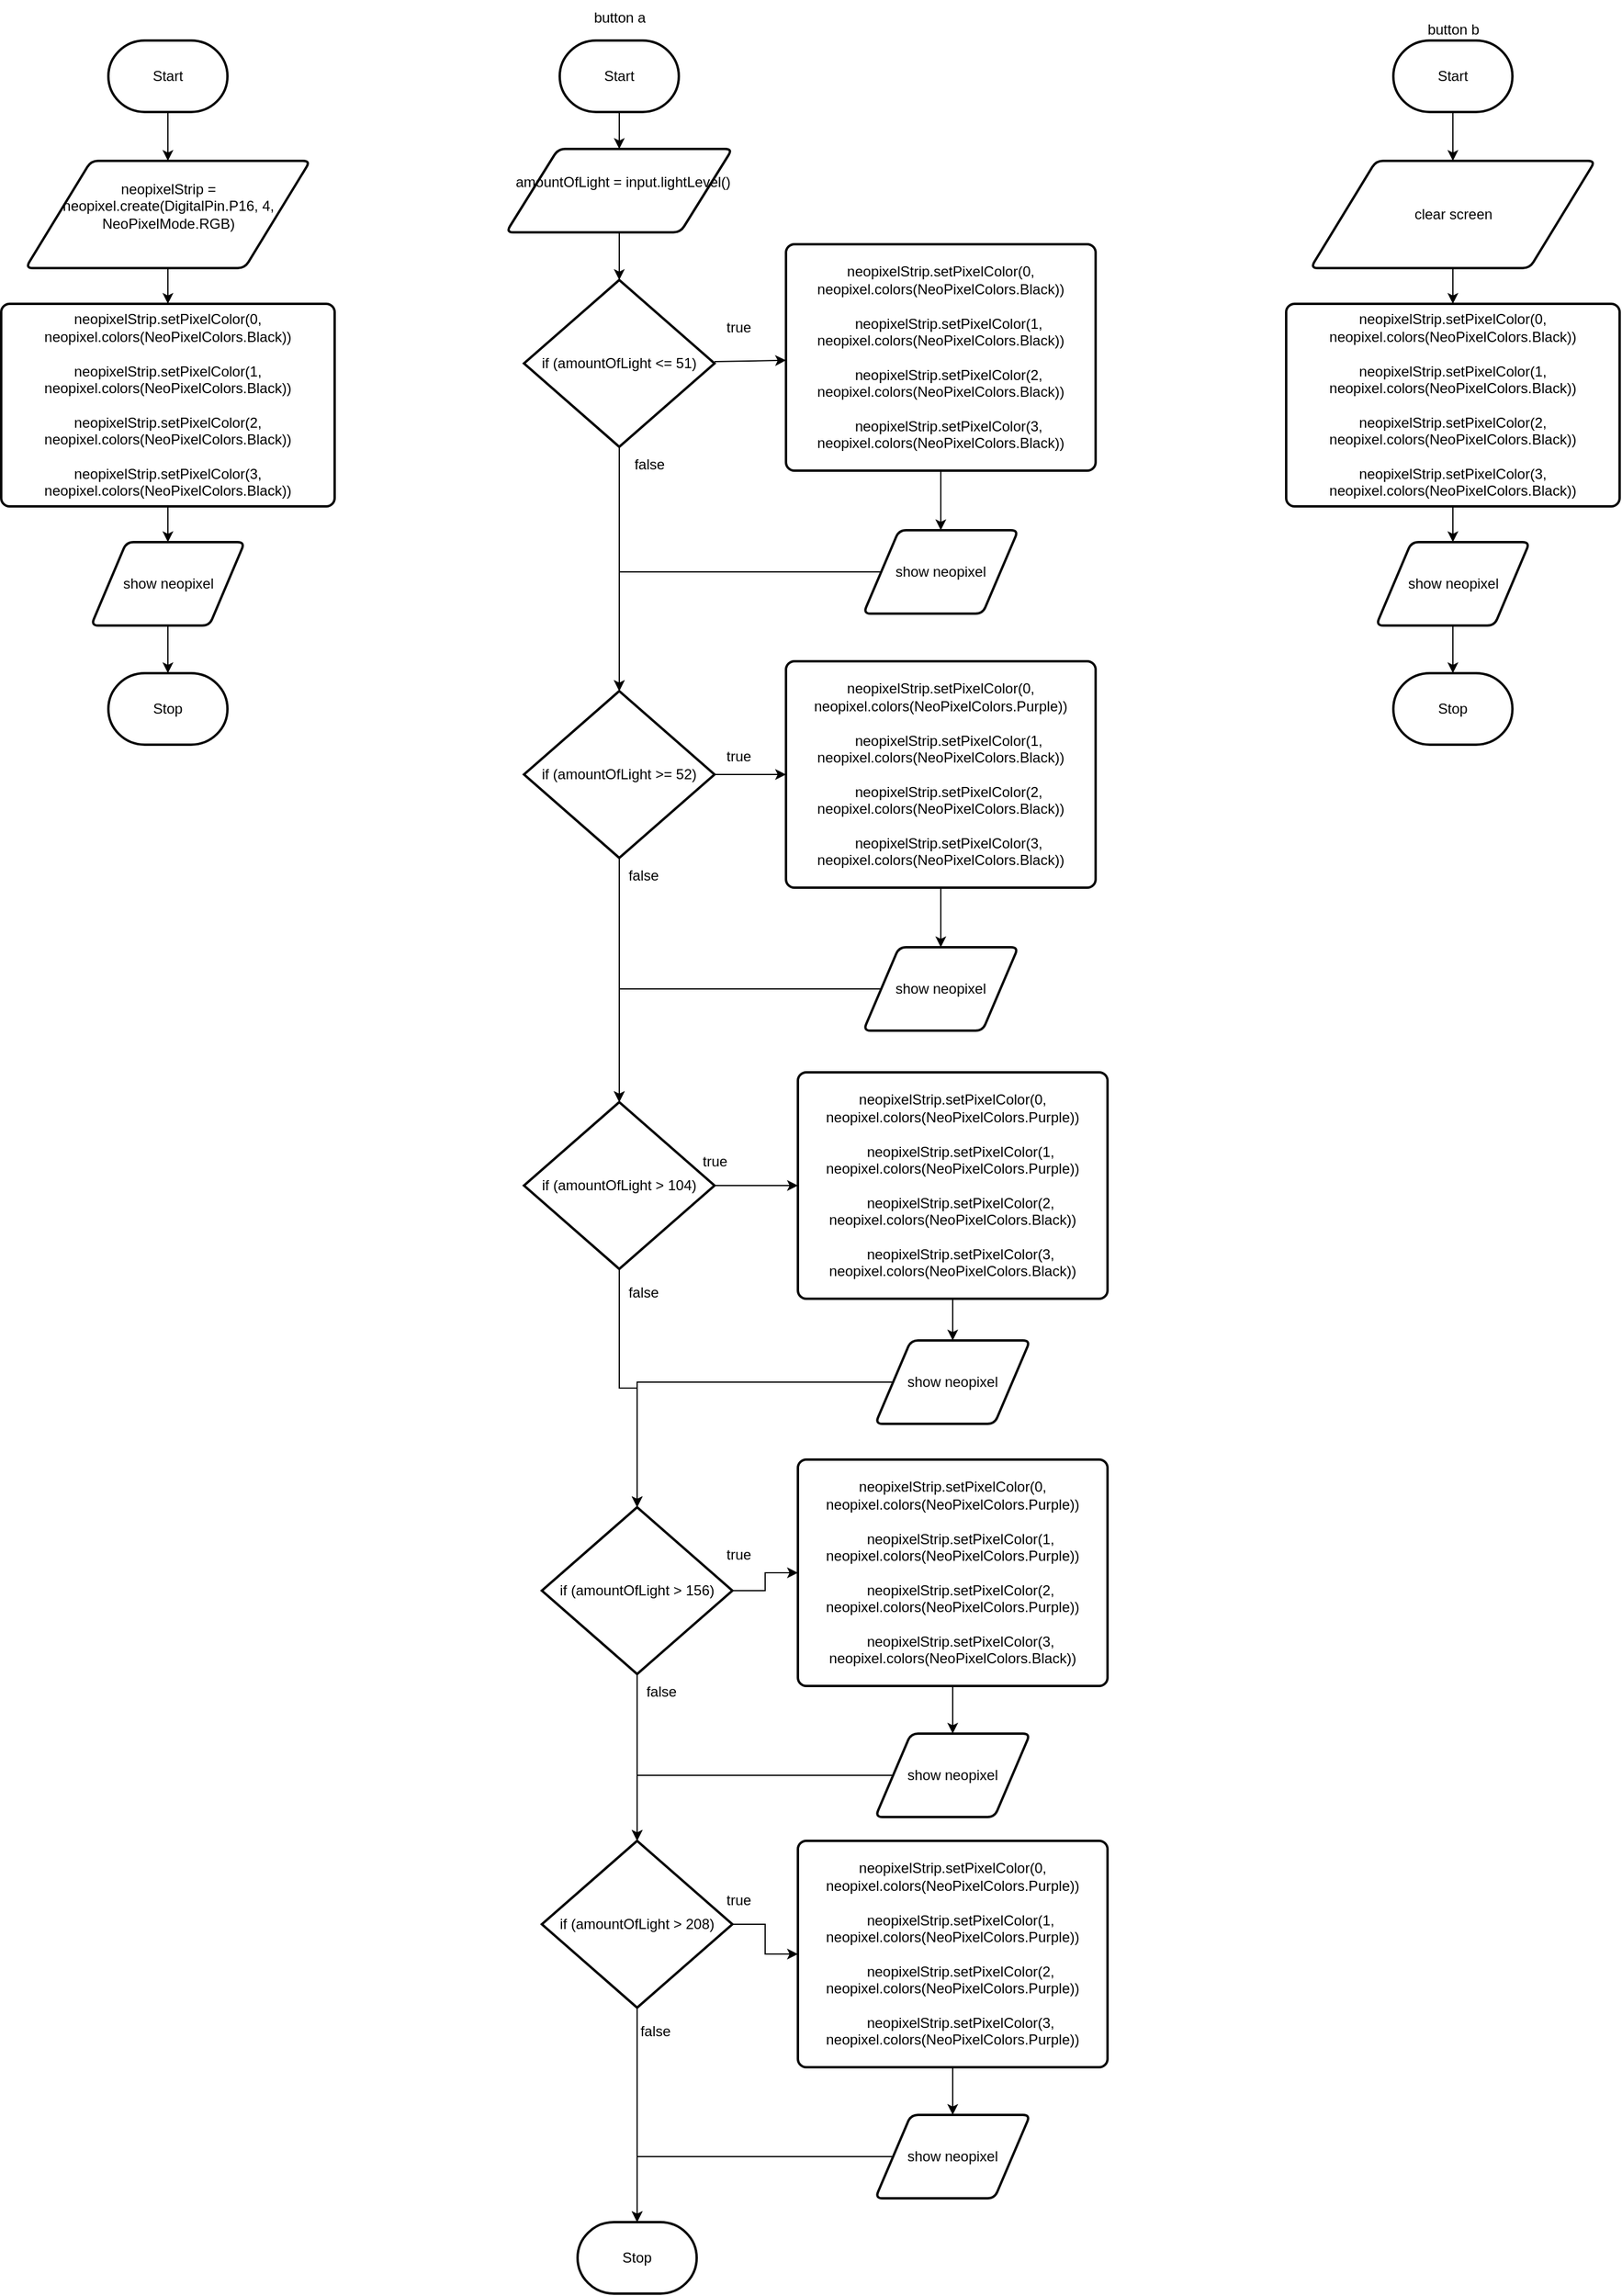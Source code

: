 <mxfile>
    <diagram id="HIP3nbAZw_EuaXWnEj3U" name="Page-1">
        <mxGraphModel dx="1086" dy="703" grid="1" gridSize="10" guides="1" tooltips="1" connect="1" arrows="1" fold="1" page="1" pageScale="1" pageWidth="850" pageHeight="1100" math="0" shadow="0">
            <root>
                <mxCell id="0"/>
                <mxCell id="1" parent="0"/>
                <mxCell id="6" value="" style="edgeStyle=none;html=1;" parent="1" source="2" target="5" edge="1">
                    <mxGeometry relative="1" as="geometry"/>
                </mxCell>
                <mxCell id="2" value="Start" style="strokeWidth=2;html=1;shape=mxgraph.flowchart.terminator;whiteSpace=wrap;" parent="1" vertex="1">
                    <mxGeometry x="371" y="79" width="100" height="60" as="geometry"/>
                </mxCell>
                <mxCell id="3" value="Stop" style="strokeWidth=2;html=1;shape=mxgraph.flowchart.terminator;whiteSpace=wrap;" parent="1" vertex="1">
                    <mxGeometry x="371" y="610" width="100" height="60" as="geometry"/>
                </mxCell>
                <mxCell id="8" value="" style="edgeStyle=none;html=1;" parent="1" source="5" target="7" edge="1">
                    <mxGeometry relative="1" as="geometry"/>
                </mxCell>
                <mxCell id="5" value="&lt;div class=&quot;custom-cursor-default-hover&quot;&gt;neopixelStrip = neopixel.create(DigitalPin.P16, 4, NeoPixelMode.RGB)&lt;/div&gt;&lt;div class=&quot;custom-cursor-default-hover&quot;&gt;&lt;br&gt;&lt;/div&gt;" style="shape=parallelogram;html=1;strokeWidth=2;perimeter=parallelogramPerimeter;whiteSpace=wrap;rounded=1;arcSize=12;size=0.23;" parent="1" vertex="1">
                    <mxGeometry x="301.5" y="180" width="239" height="90" as="geometry"/>
                </mxCell>
                <mxCell id="10" value="" style="edgeStyle=none;html=1;" parent="1" source="7" target="9" edge="1">
                    <mxGeometry relative="1" as="geometry"/>
                </mxCell>
                <mxCell id="7" value="&lt;div class=&quot;custom-cursor-default-hover&quot;&gt;neopixelStrip.setPixelColor(0, neopixel.colors(NeoPixelColors.Black))&lt;/div&gt;&lt;div class=&quot;custom-cursor-default-hover&quot;&gt;&lt;br&gt;&lt;/div&gt;&lt;div class=&quot;custom-cursor-default-hover&quot;&gt;neopixelStrip.setPixelColor(1, neopixel.colors(NeoPixelColors.Black))&lt;/div&gt;&lt;div class=&quot;custom-cursor-default-hover&quot;&gt;&lt;br&gt;&lt;/div&gt;&lt;div class=&quot;custom-cursor-default-hover&quot;&gt;neopixelStrip.setPixelColor(2, neopixel.colors(NeoPixelColors.Black))&lt;/div&gt;&lt;div class=&quot;custom-cursor-default-hover&quot;&gt;&lt;br&gt;&lt;/div&gt;&lt;div class=&quot;custom-cursor-default-hover&quot;&gt;neopixelStrip.setPixelColor(3, neopixel.colors(NeoPixelColors.Black))&lt;/div&gt;" style="rounded=1;whiteSpace=wrap;html=1;absoluteArcSize=1;arcSize=14;strokeWidth=2;" parent="1" vertex="1">
                    <mxGeometry x="281" y="300" width="280" height="170" as="geometry"/>
                </mxCell>
                <mxCell id="11" value="" style="edgeStyle=none;html=1;" parent="1" source="9" target="3" edge="1">
                    <mxGeometry relative="1" as="geometry"/>
                </mxCell>
                <mxCell id="9" value="show neopixel" style="shape=parallelogram;html=1;strokeWidth=2;perimeter=parallelogramPerimeter;whiteSpace=wrap;rounded=1;arcSize=12;size=0.23;" parent="1" vertex="1">
                    <mxGeometry x="356.5" y="500" width="129" height="70" as="geometry"/>
                </mxCell>
                <mxCell id="15" value="" style="edgeStyle=none;html=1;" parent="1" source="12" target="14" edge="1">
                    <mxGeometry relative="1" as="geometry"/>
                </mxCell>
                <mxCell id="12" value="Start" style="strokeWidth=2;html=1;shape=mxgraph.flowchart.terminator;whiteSpace=wrap;" parent="1" vertex="1">
                    <mxGeometry x="750" y="79" width="100" height="60" as="geometry"/>
                </mxCell>
                <mxCell id="13" value="button a" style="text;html=1;align=center;verticalAlign=middle;resizable=0;points=[];autosize=1;strokeColor=none;fillColor=none;" parent="1" vertex="1">
                    <mxGeometry x="765" y="45" width="70" height="30" as="geometry"/>
                </mxCell>
                <mxCell id="17" value="" style="edgeStyle=none;html=1;" parent="1" source="14" target="16" edge="1">
                    <mxGeometry relative="1" as="geometry"/>
                </mxCell>
                <mxCell id="14" value="&lt;div&gt;&amp;nbsp; amountOfLight = input.lightLevel()&lt;/div&gt;&lt;div class=&quot;custom-cursor-default-hover&quot;&gt;&lt;br&gt;&lt;/div&gt;" style="shape=parallelogram;html=1;strokeWidth=2;perimeter=parallelogramPerimeter;whiteSpace=wrap;rounded=1;arcSize=12;size=0.23;" parent="1" vertex="1">
                    <mxGeometry x="705" y="170" width="190" height="70" as="geometry"/>
                </mxCell>
                <mxCell id="19" value="" style="edgeStyle=none;html=1;" parent="1" source="16" target="18" edge="1">
                    <mxGeometry relative="1" as="geometry"/>
                </mxCell>
                <mxCell id="23" style="edgeStyle=none;html=1;" parent="1" source="16" target="22" edge="1">
                    <mxGeometry relative="1" as="geometry"/>
                </mxCell>
                <mxCell id="16" value="if (amountOfLight &amp;lt;= 51)" style="strokeWidth=2;html=1;shape=mxgraph.flowchart.decision;whiteSpace=wrap;" parent="1" vertex="1">
                    <mxGeometry x="720" y="280" width="160" height="140" as="geometry"/>
                </mxCell>
                <mxCell id="21" value="" style="edgeStyle=none;html=1;" parent="1" source="18" target="20" edge="1">
                    <mxGeometry relative="1" as="geometry"/>
                </mxCell>
                <mxCell id="18" value="&lt;div class=&quot;custom-cursor-default-hover&quot;&gt;neopixelStrip.setPixelColor(0, neopixel.colors(NeoPixelColors.Black))&lt;/div&gt;&lt;div class=&quot;custom-cursor-default-hover&quot;&gt;&lt;br&gt;&lt;/div&gt;&lt;div class=&quot;custom-cursor-default-hover&quot;&gt;&amp;nbsp; &amp;nbsp; neopixelStrip.setPixelColor(1, neopixel.colors(NeoPixelColors.Black))&lt;/div&gt;&lt;div class=&quot;custom-cursor-default-hover&quot;&gt;&lt;br&gt;&lt;/div&gt;&lt;div class=&quot;custom-cursor-default-hover&quot;&gt;&amp;nbsp; &amp;nbsp; neopixelStrip.setPixelColor(2, neopixel.colors(NeoPixelColors.Black))&lt;/div&gt;&lt;div class=&quot;custom-cursor-default-hover&quot;&gt;&lt;br&gt;&lt;/div&gt;&lt;div class=&quot;custom-cursor-default-hover&quot;&gt;&amp;nbsp; &amp;nbsp; neopixelStrip.setPixelColor(3, neopixel.colors(NeoPixelColors.Black))&lt;/div&gt;" style="rounded=1;whiteSpace=wrap;html=1;absoluteArcSize=1;arcSize=14;strokeWidth=2;" parent="1" vertex="1">
                    <mxGeometry x="940" y="250" width="260" height="190" as="geometry"/>
                </mxCell>
                <mxCell id="24" style="edgeStyle=orthogonalEdgeStyle;html=1;entryX=0.5;entryY=0;entryDx=0;entryDy=0;entryPerimeter=0;rounded=0;" parent="1" source="20" target="22" edge="1">
                    <mxGeometry relative="1" as="geometry"/>
                </mxCell>
                <mxCell id="20" value="show neopixel" style="shape=parallelogram;html=1;strokeWidth=2;perimeter=parallelogramPerimeter;whiteSpace=wrap;rounded=1;arcSize=12;size=0.23;" parent="1" vertex="1">
                    <mxGeometry x="1005" y="490" width="130" height="70" as="geometry"/>
                </mxCell>
                <mxCell id="29" value="" style="edgeStyle=orthogonalEdgeStyle;rounded=0;html=1;" parent="1" source="22" target="28" edge="1">
                    <mxGeometry relative="1" as="geometry"/>
                </mxCell>
                <mxCell id="34" style="edgeStyle=orthogonalEdgeStyle;rounded=0;html=1;" parent="1" source="22" target="33" edge="1">
                    <mxGeometry relative="1" as="geometry"/>
                </mxCell>
                <mxCell id="22" value="if (amountOfLight &amp;gt;= 52)" style="strokeWidth=2;html=1;shape=mxgraph.flowchart.decision;whiteSpace=wrap;" parent="1" vertex="1">
                    <mxGeometry x="720" y="625" width="160" height="140" as="geometry"/>
                </mxCell>
                <mxCell id="25" value="true" style="text;html=1;align=center;verticalAlign=middle;resizable=0;points=[];autosize=1;strokeColor=none;fillColor=none;" parent="1" vertex="1">
                    <mxGeometry x="880" y="305" width="40" height="30" as="geometry"/>
                </mxCell>
                <mxCell id="27" value="false" style="text;html=1;align=center;verticalAlign=middle;resizable=0;points=[];autosize=1;strokeColor=none;fillColor=none;" parent="1" vertex="1">
                    <mxGeometry x="800" y="420" width="50" height="30" as="geometry"/>
                </mxCell>
                <mxCell id="31" value="" style="edgeStyle=orthogonalEdgeStyle;rounded=0;html=1;" parent="1" source="28" target="30" edge="1">
                    <mxGeometry relative="1" as="geometry"/>
                </mxCell>
                <mxCell id="28" value="&lt;div class=&quot;custom-cursor-default-hover&quot;&gt;neopixelStrip.setPixelColor(0, neopixel.colors(NeoPixelColors.Purple))&lt;/div&gt;&lt;div class=&quot;custom-cursor-default-hover&quot;&gt;&lt;br&gt;&lt;/div&gt;&lt;div class=&quot;custom-cursor-default-hover&quot;&gt;&amp;nbsp; &amp;nbsp; neopixelStrip.setPixelColor(1, neopixel.colors(NeoPixelColors.Black))&lt;/div&gt;&lt;div class=&quot;custom-cursor-default-hover&quot;&gt;&lt;br&gt;&lt;/div&gt;&lt;div class=&quot;custom-cursor-default-hover&quot;&gt;&amp;nbsp; &amp;nbsp; neopixelStrip.setPixelColor(2, neopixel.colors(NeoPixelColors.Black))&lt;/div&gt;&lt;div class=&quot;custom-cursor-default-hover&quot;&gt;&lt;br&gt;&lt;/div&gt;&lt;div class=&quot;custom-cursor-default-hover&quot;&gt;&amp;nbsp; &amp;nbsp; neopixelStrip.setPixelColor(3, neopixel.colors(NeoPixelColors.Black))&lt;/div&gt;" style="rounded=1;whiteSpace=wrap;html=1;absoluteArcSize=1;arcSize=14;strokeWidth=2;" parent="1" vertex="1">
                    <mxGeometry x="940" y="600" width="260" height="190" as="geometry"/>
                </mxCell>
                <mxCell id="39" style="edgeStyle=orthogonalEdgeStyle;rounded=0;html=1;entryX=0.5;entryY=0;entryDx=0;entryDy=0;entryPerimeter=0;" parent="1" source="30" target="33" edge="1">
                    <mxGeometry relative="1" as="geometry"/>
                </mxCell>
                <mxCell id="30" value="show neopixel" style="shape=parallelogram;html=1;strokeWidth=2;perimeter=parallelogramPerimeter;whiteSpace=wrap;rounded=1;arcSize=12;size=0.23;" parent="1" vertex="1">
                    <mxGeometry x="1005" y="840" width="130" height="70" as="geometry"/>
                </mxCell>
                <mxCell id="40" value="" style="edgeStyle=orthogonalEdgeStyle;rounded=0;html=1;" parent="1" source="33" target="38" edge="1">
                    <mxGeometry relative="1" as="geometry"/>
                </mxCell>
                <mxCell id="44" style="edgeStyle=orthogonalEdgeStyle;rounded=0;html=1;entryX=0.5;entryY=0;entryDx=0;entryDy=0;entryPerimeter=0;" parent="1" source="33" target="43" edge="1">
                    <mxGeometry relative="1" as="geometry"/>
                </mxCell>
                <mxCell id="33" value="if (amountOfLight &amp;gt; 104)" style="strokeWidth=2;html=1;shape=mxgraph.flowchart.decision;whiteSpace=wrap;" parent="1" vertex="1">
                    <mxGeometry x="720" y="970" width="160" height="140" as="geometry"/>
                </mxCell>
                <mxCell id="36" value="true" style="text;html=1;align=center;verticalAlign=middle;resizable=0;points=[];autosize=1;strokeColor=none;fillColor=none;" parent="1" vertex="1">
                    <mxGeometry x="880" y="665" width="40" height="30" as="geometry"/>
                </mxCell>
                <mxCell id="37" value="false" style="text;html=1;align=center;verticalAlign=middle;resizable=0;points=[];autosize=1;strokeColor=none;fillColor=none;" parent="1" vertex="1">
                    <mxGeometry x="795" y="765" width="50" height="30" as="geometry"/>
                </mxCell>
                <mxCell id="42" value="" style="edgeStyle=orthogonalEdgeStyle;rounded=0;html=1;" parent="1" source="38" target="41" edge="1">
                    <mxGeometry relative="1" as="geometry"/>
                </mxCell>
                <mxCell id="38" value="&lt;div class=&quot;custom-cursor-default-hover&quot;&gt;neopixelStrip.setPixelColor(0, neopixel.colors(NeoPixelColors.Purple))&lt;/div&gt;&lt;div class=&quot;custom-cursor-default-hover&quot;&gt;&lt;br&gt;&lt;/div&gt;&lt;div class=&quot;custom-cursor-default-hover&quot;&gt;&amp;nbsp; &amp;nbsp; neopixelStrip.setPixelColor(1, neopixel.colors(NeoPixelColors.Purple))&lt;/div&gt;&lt;div class=&quot;custom-cursor-default-hover&quot;&gt;&lt;br&gt;&lt;/div&gt;&lt;div class=&quot;custom-cursor-default-hover&quot;&gt;&amp;nbsp; &amp;nbsp; neopixelStrip.setPixelColor(2, neopixel.colors(NeoPixelColors.Black))&lt;/div&gt;&lt;div class=&quot;custom-cursor-default-hover&quot;&gt;&lt;br&gt;&lt;/div&gt;&lt;div class=&quot;custom-cursor-default-hover&quot;&gt;&amp;nbsp; &amp;nbsp; neopixelStrip.setPixelColor(3, neopixel.colors(NeoPixelColors.Black))&lt;/div&gt;" style="rounded=1;whiteSpace=wrap;html=1;absoluteArcSize=1;arcSize=14;strokeWidth=2;" parent="1" vertex="1">
                    <mxGeometry x="950" y="945" width="260" height="190" as="geometry"/>
                </mxCell>
                <mxCell id="45" style="edgeStyle=orthogonalEdgeStyle;rounded=0;html=1;entryX=0.5;entryY=0;entryDx=0;entryDy=0;entryPerimeter=0;" parent="1" source="41" target="43" edge="1">
                    <mxGeometry relative="1" as="geometry"/>
                </mxCell>
                <mxCell id="41" value="show neopixel" style="shape=parallelogram;html=1;strokeWidth=2;perimeter=parallelogramPerimeter;whiteSpace=wrap;rounded=1;arcSize=12;size=0.23;" parent="1" vertex="1">
                    <mxGeometry x="1015" y="1170" width="130" height="70" as="geometry"/>
                </mxCell>
                <mxCell id="47" value="" style="edgeStyle=orthogonalEdgeStyle;rounded=0;html=1;" parent="1" source="43" target="46" edge="1">
                    <mxGeometry relative="1" as="geometry"/>
                </mxCell>
                <mxCell id="51" style="edgeStyle=orthogonalEdgeStyle;rounded=0;html=1;entryX=0.5;entryY=0;entryDx=0;entryDy=0;entryPerimeter=0;" parent="1" source="43" target="50" edge="1">
                    <mxGeometry relative="1" as="geometry"/>
                </mxCell>
                <mxCell id="43" value="if (amountOfLight &amp;gt; 156)" style="strokeWidth=2;html=1;shape=mxgraph.flowchart.decision;whiteSpace=wrap;" parent="1" vertex="1">
                    <mxGeometry x="735" y="1310" width="160" height="140" as="geometry"/>
                </mxCell>
                <mxCell id="49" value="" style="edgeStyle=orthogonalEdgeStyle;rounded=0;html=1;" parent="1" source="46" target="48" edge="1">
                    <mxGeometry relative="1" as="geometry"/>
                </mxCell>
                <mxCell id="46" value="&lt;div class=&quot;custom-cursor-default-hover&quot;&gt;neopixelStrip.setPixelColor(0, neopixel.colors(NeoPixelColors.Purple))&lt;/div&gt;&lt;div class=&quot;custom-cursor-default-hover&quot;&gt;&lt;br&gt;&lt;/div&gt;&lt;div class=&quot;custom-cursor-default-hover&quot;&gt;&amp;nbsp; &amp;nbsp; neopixelStrip.setPixelColor(1, neopixel.colors(NeoPixelColors.Purple))&lt;/div&gt;&lt;div class=&quot;custom-cursor-default-hover&quot;&gt;&lt;br&gt;&lt;/div&gt;&lt;div class=&quot;custom-cursor-default-hover&quot;&gt;&amp;nbsp; &amp;nbsp; neopixelStrip.setPixelColor(2, neopixel.colors(NeoPixelColors.Purple))&lt;/div&gt;&lt;div class=&quot;custom-cursor-default-hover&quot;&gt;&lt;br&gt;&lt;/div&gt;&lt;div class=&quot;custom-cursor-default-hover&quot;&gt;&amp;nbsp; &amp;nbsp; neopixelStrip.setPixelColor(3, neopixel.colors(NeoPixelColors.Black))&lt;/div&gt;" style="rounded=1;whiteSpace=wrap;html=1;absoluteArcSize=1;arcSize=14;strokeWidth=2;" parent="1" vertex="1">
                    <mxGeometry x="950" y="1270" width="260" height="190" as="geometry"/>
                </mxCell>
                <mxCell id="52" style="edgeStyle=orthogonalEdgeStyle;rounded=0;html=1;entryX=0.5;entryY=0;entryDx=0;entryDy=0;entryPerimeter=0;" parent="1" source="48" target="50" edge="1">
                    <mxGeometry relative="1" as="geometry"/>
                </mxCell>
                <mxCell id="48" value="show neopixel" style="shape=parallelogram;html=1;strokeWidth=2;perimeter=parallelogramPerimeter;whiteSpace=wrap;rounded=1;arcSize=12;size=0.23;" parent="1" vertex="1">
                    <mxGeometry x="1015" y="1500" width="130" height="70" as="geometry"/>
                </mxCell>
                <mxCell id="58" value="" style="edgeStyle=orthogonalEdgeStyle;rounded=0;html=1;" parent="1" source="50" target="57" edge="1">
                    <mxGeometry relative="1" as="geometry"/>
                </mxCell>
                <mxCell id="62" style="edgeStyle=orthogonalEdgeStyle;rounded=0;html=1;entryX=0.5;entryY=0;entryDx=0;entryDy=0;entryPerimeter=0;" parent="1" source="50" target="61" edge="1">
                    <mxGeometry relative="1" as="geometry"/>
                </mxCell>
                <mxCell id="50" value="if (amountOfLight &amp;gt; 208)" style="strokeWidth=2;html=1;shape=mxgraph.flowchart.decision;whiteSpace=wrap;" parent="1" vertex="1">
                    <mxGeometry x="735" y="1590" width="160" height="140" as="geometry"/>
                </mxCell>
                <mxCell id="53" value="true" style="text;html=1;align=center;verticalAlign=middle;resizable=0;points=[];autosize=1;strokeColor=none;fillColor=none;" parent="1" vertex="1">
                    <mxGeometry x="860" y="1005" width="40" height="30" as="geometry"/>
                </mxCell>
                <mxCell id="54" value="false" style="text;html=1;align=center;verticalAlign=middle;resizable=0;points=[];autosize=1;strokeColor=none;fillColor=none;" parent="1" vertex="1">
                    <mxGeometry x="795" y="1115" width="50" height="30" as="geometry"/>
                </mxCell>
                <mxCell id="55" value="true" style="text;html=1;align=center;verticalAlign=middle;resizable=0;points=[];autosize=1;strokeColor=none;fillColor=none;" parent="1" vertex="1">
                    <mxGeometry x="880" y="1335" width="40" height="30" as="geometry"/>
                </mxCell>
                <mxCell id="56" value="false" style="text;html=1;align=center;verticalAlign=middle;resizable=0;points=[];autosize=1;strokeColor=none;fillColor=none;" parent="1" vertex="1">
                    <mxGeometry x="810" y="1450" width="50" height="30" as="geometry"/>
                </mxCell>
                <mxCell id="60" value="" style="edgeStyle=orthogonalEdgeStyle;rounded=0;html=1;" parent="1" source="57" target="59" edge="1">
                    <mxGeometry relative="1" as="geometry"/>
                </mxCell>
                <mxCell id="57" value="&lt;div class=&quot;custom-cursor-default-hover&quot;&gt;neopixelStrip.setPixelColor(0, neopixel.colors(NeoPixelColors.Purple))&lt;/div&gt;&lt;div class=&quot;custom-cursor-default-hover&quot;&gt;&lt;br&gt;&lt;/div&gt;&lt;div class=&quot;custom-cursor-default-hover&quot;&gt;&amp;nbsp; &amp;nbsp; neopixelStrip.setPixelColor(1, neopixel.colors(NeoPixelColors.Purple))&lt;/div&gt;&lt;div class=&quot;custom-cursor-default-hover&quot;&gt;&lt;br&gt;&lt;/div&gt;&lt;div class=&quot;custom-cursor-default-hover&quot;&gt;&amp;nbsp; &amp;nbsp; neopixelStrip.setPixelColor(2, neopixel.colors(NeoPixelColors.Purple))&lt;/div&gt;&lt;div class=&quot;custom-cursor-default-hover&quot;&gt;&lt;br&gt;&lt;/div&gt;&lt;div class=&quot;custom-cursor-default-hover&quot;&gt;&amp;nbsp; &amp;nbsp; neopixelStrip.setPixelColor(3, neopixel.colors(NeoPixelColors.Purple))&lt;/div&gt;" style="rounded=1;whiteSpace=wrap;html=1;absoluteArcSize=1;arcSize=14;strokeWidth=2;" parent="1" vertex="1">
                    <mxGeometry x="950" y="1590" width="260" height="190" as="geometry"/>
                </mxCell>
                <mxCell id="63" style="edgeStyle=orthogonalEdgeStyle;rounded=0;html=1;entryX=0.5;entryY=0;entryDx=0;entryDy=0;entryPerimeter=0;" parent="1" source="59" target="61" edge="1">
                    <mxGeometry relative="1" as="geometry">
                        <mxPoint x="830" y="1870" as="targetPoint"/>
                    </mxGeometry>
                </mxCell>
                <mxCell id="59" value="show neopixel" style="shape=parallelogram;html=1;strokeWidth=2;perimeter=parallelogramPerimeter;whiteSpace=wrap;rounded=1;arcSize=12;size=0.23;" parent="1" vertex="1">
                    <mxGeometry x="1015" y="1820" width="130" height="70" as="geometry"/>
                </mxCell>
                <mxCell id="61" value="Stop" style="strokeWidth=2;html=1;shape=mxgraph.flowchart.terminator;whiteSpace=wrap;" parent="1" vertex="1">
                    <mxGeometry x="765" y="1910" width="100" height="60" as="geometry"/>
                </mxCell>
                <mxCell id="64" value="true" style="text;html=1;align=center;verticalAlign=middle;resizable=0;points=[];autosize=1;strokeColor=none;fillColor=none;" parent="1" vertex="1">
                    <mxGeometry x="880" y="1625" width="40" height="30" as="geometry"/>
                </mxCell>
                <mxCell id="65" value="false" style="text;html=1;align=center;verticalAlign=middle;resizable=0;points=[];autosize=1;strokeColor=none;fillColor=none;" parent="1" vertex="1">
                    <mxGeometry x="805" y="1735" width="50" height="30" as="geometry"/>
                </mxCell>
                <mxCell id="66" value="" style="edgeStyle=none;html=1;" edge="1" parent="1" source="67" target="70">
                    <mxGeometry relative="1" as="geometry"/>
                </mxCell>
                <mxCell id="67" value="Start" style="strokeWidth=2;html=1;shape=mxgraph.flowchart.terminator;whiteSpace=wrap;" vertex="1" parent="1">
                    <mxGeometry x="1450" y="79" width="100" height="60" as="geometry"/>
                </mxCell>
                <mxCell id="68" value="Stop" style="strokeWidth=2;html=1;shape=mxgraph.flowchart.terminator;whiteSpace=wrap;" vertex="1" parent="1">
                    <mxGeometry x="1450" y="610" width="100" height="60" as="geometry"/>
                </mxCell>
                <mxCell id="69" value="" style="edgeStyle=none;html=1;" edge="1" parent="1" source="70" target="72">
                    <mxGeometry relative="1" as="geometry"/>
                </mxCell>
                <mxCell id="70" value="&lt;div class=&quot;custom-cursor-default-hover&quot;&gt;clear screen&lt;/div&gt;" style="shape=parallelogram;html=1;strokeWidth=2;perimeter=parallelogramPerimeter;whiteSpace=wrap;rounded=1;arcSize=12;size=0.23;" vertex="1" parent="1">
                    <mxGeometry x="1380.5" y="180" width="239" height="90" as="geometry"/>
                </mxCell>
                <mxCell id="71" value="" style="edgeStyle=none;html=1;" edge="1" parent="1" source="72" target="74">
                    <mxGeometry relative="1" as="geometry"/>
                </mxCell>
                <mxCell id="72" value="&lt;div class=&quot;custom-cursor-default-hover&quot;&gt;neopixelStrip.setPixelColor(0, neopixel.colors(NeoPixelColors.Black))&lt;/div&gt;&lt;div class=&quot;custom-cursor-default-hover&quot;&gt;&lt;br&gt;&lt;/div&gt;&lt;div class=&quot;custom-cursor-default-hover&quot;&gt;neopixelStrip.setPixelColor(1, neopixel.colors(NeoPixelColors.Black))&lt;/div&gt;&lt;div class=&quot;custom-cursor-default-hover&quot;&gt;&lt;br&gt;&lt;/div&gt;&lt;div class=&quot;custom-cursor-default-hover&quot;&gt;neopixelStrip.setPixelColor(2, neopixel.colors(NeoPixelColors.Black))&lt;/div&gt;&lt;div class=&quot;custom-cursor-default-hover&quot;&gt;&lt;br&gt;&lt;/div&gt;&lt;div class=&quot;custom-cursor-default-hover&quot;&gt;neopixelStrip.setPixelColor(3, neopixel.colors(NeoPixelColors.Black))&lt;/div&gt;" style="rounded=1;whiteSpace=wrap;html=1;absoluteArcSize=1;arcSize=14;strokeWidth=2;" vertex="1" parent="1">
                    <mxGeometry x="1360" y="300" width="280" height="170" as="geometry"/>
                </mxCell>
                <mxCell id="73" value="" style="edgeStyle=none;html=1;" edge="1" parent="1" source="74" target="68">
                    <mxGeometry relative="1" as="geometry"/>
                </mxCell>
                <mxCell id="74" value="show neopixel" style="shape=parallelogram;html=1;strokeWidth=2;perimeter=parallelogramPerimeter;whiteSpace=wrap;rounded=1;arcSize=12;size=0.23;" vertex="1" parent="1">
                    <mxGeometry x="1435.5" y="500" width="129" height="70" as="geometry"/>
                </mxCell>
                <mxCell id="75" value="button b" style="text;html=1;align=center;verticalAlign=middle;resizable=0;points=[];autosize=1;strokeColor=none;fillColor=none;" vertex="1" parent="1">
                    <mxGeometry x="1465" y="55" width="70" height="30" as="geometry"/>
                </mxCell>
            </root>
        </mxGraphModel>
    </diagram>
</mxfile>